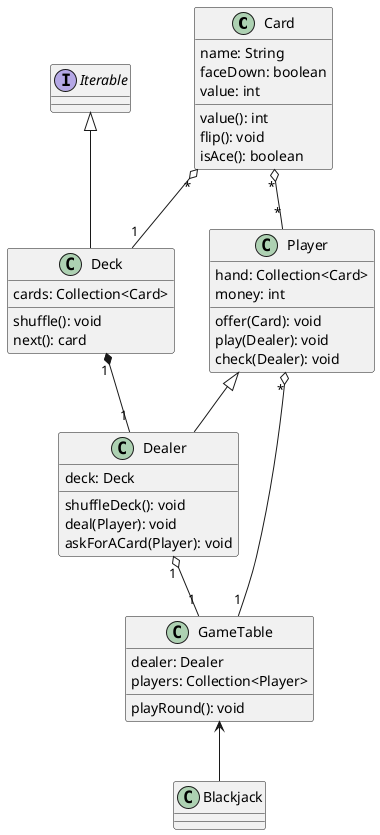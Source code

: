 @startuml
class Card {
    name: String
    faceDown: boolean
    value: int
    value(): int
    flip(): void
    isAce(): boolean
}

class Deck {
    cards: Collection<Card>
    shuffle(): void
    next(): card
}

interface Iterable

class Player {
    hand: Collection<Card>
    money: int
    offer(Card): void
    play(Dealer): void
    check(Dealer): void
}

class Dealer {
    deck: Deck
    shuffleDeck(): void
    deal(Player): void
    askForACard(Player): void
}

class GameTable {
    dealer: Dealer
    players: Collection<Player>
    playRound(): void
}

class Blackjack

Card "*" o-- "1" Deck
Card "*" o-- "*" Player
Deck "1" *-- "1" Dealer
Player <|-- Dealer
Player "*" o-- "1" GameTable
Dealer "1" o-- "1" GameTable
Iterable <|-- Deck
GameTable <-- Blackjack

@enduml
